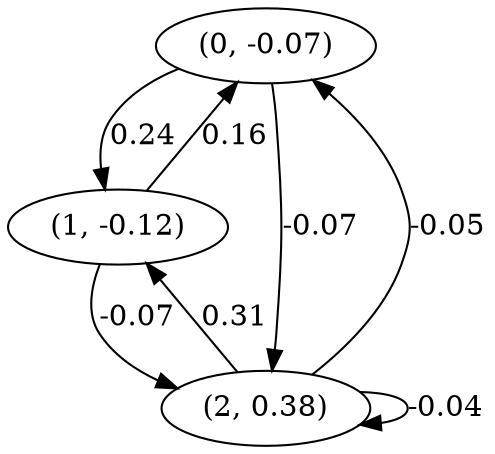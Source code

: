 digraph {
    0 [ label = "(0, -0.07)" ]
    1 [ label = "(1, -0.12)" ]
    2 [ label = "(2, 0.38)" ]
    2 -> 2 [ label = "-0.04" ]
    1 -> 0 [ label = "0.16" ]
    2 -> 0 [ label = "-0.05" ]
    0 -> 1 [ label = "0.24" ]
    2 -> 1 [ label = "0.31" ]
    0 -> 2 [ label = "-0.07" ]
    1 -> 2 [ label = "-0.07" ]
}


